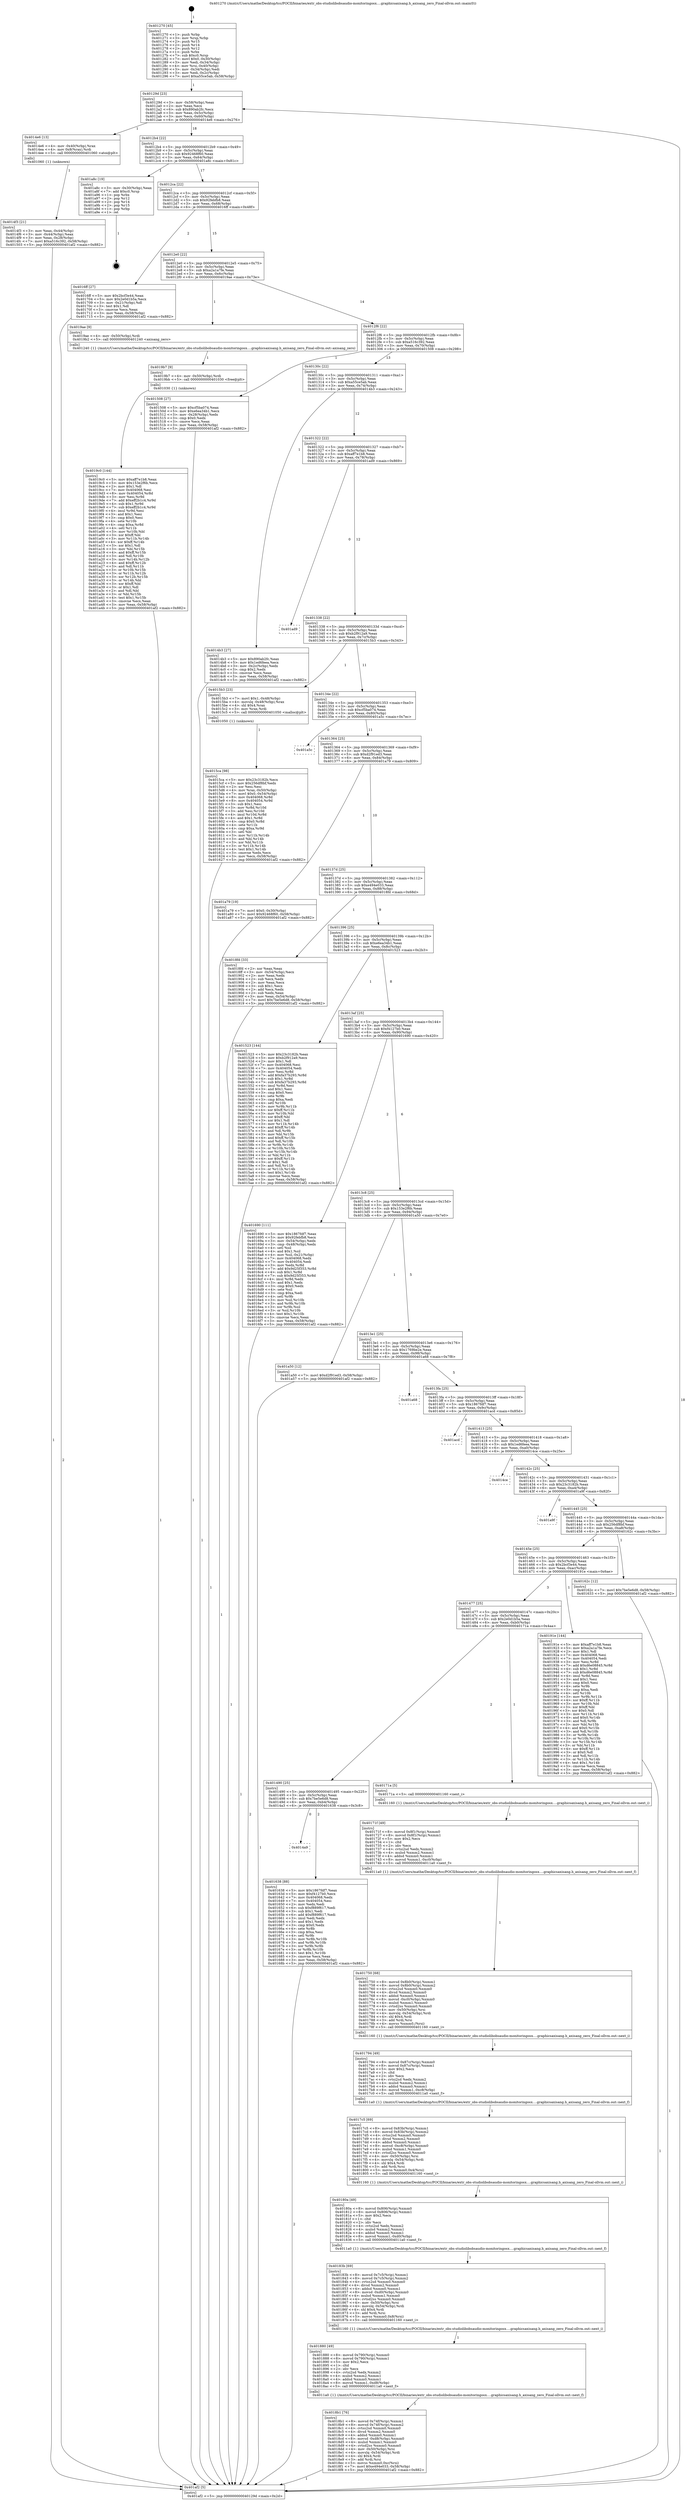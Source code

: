 digraph "0x401270" {
  label = "0x401270 (/mnt/c/Users/mathe/Desktop/tcc/POCII/binaries/extr_obs-studiolibobsaudio-monitoringosx....graphicsaxisang.h_axisang_zero_Final-ollvm.out::main(0))"
  labelloc = "t"
  node[shape=record]

  Entry [label="",width=0.3,height=0.3,shape=circle,fillcolor=black,style=filled]
  "0x40129d" [label="{
     0x40129d [23]\l
     | [instrs]\l
     &nbsp;&nbsp;0x40129d \<+3\>: mov -0x58(%rbp),%eax\l
     &nbsp;&nbsp;0x4012a0 \<+2\>: mov %eax,%ecx\l
     &nbsp;&nbsp;0x4012a2 \<+6\>: sub $0x890ab2fc,%ecx\l
     &nbsp;&nbsp;0x4012a8 \<+3\>: mov %eax,-0x5c(%rbp)\l
     &nbsp;&nbsp;0x4012ab \<+3\>: mov %ecx,-0x60(%rbp)\l
     &nbsp;&nbsp;0x4012ae \<+6\>: je 00000000004014e6 \<main+0x276\>\l
  }"]
  "0x4014e6" [label="{
     0x4014e6 [13]\l
     | [instrs]\l
     &nbsp;&nbsp;0x4014e6 \<+4\>: mov -0x40(%rbp),%rax\l
     &nbsp;&nbsp;0x4014ea \<+4\>: mov 0x8(%rax),%rdi\l
     &nbsp;&nbsp;0x4014ee \<+5\>: call 0000000000401060 \<atoi@plt\>\l
     | [calls]\l
     &nbsp;&nbsp;0x401060 \{1\} (unknown)\l
  }"]
  "0x4012b4" [label="{
     0x4012b4 [22]\l
     | [instrs]\l
     &nbsp;&nbsp;0x4012b4 \<+5\>: jmp 00000000004012b9 \<main+0x49\>\l
     &nbsp;&nbsp;0x4012b9 \<+3\>: mov -0x5c(%rbp),%eax\l
     &nbsp;&nbsp;0x4012bc \<+5\>: sub $0x92468f60,%eax\l
     &nbsp;&nbsp;0x4012c1 \<+3\>: mov %eax,-0x64(%rbp)\l
     &nbsp;&nbsp;0x4012c4 \<+6\>: je 0000000000401a8c \<main+0x81c\>\l
  }"]
  Exit [label="",width=0.3,height=0.3,shape=circle,fillcolor=black,style=filled,peripheries=2]
  "0x401a8c" [label="{
     0x401a8c [19]\l
     | [instrs]\l
     &nbsp;&nbsp;0x401a8c \<+3\>: mov -0x30(%rbp),%eax\l
     &nbsp;&nbsp;0x401a8f \<+7\>: add $0xc0,%rsp\l
     &nbsp;&nbsp;0x401a96 \<+1\>: pop %rbx\l
     &nbsp;&nbsp;0x401a97 \<+2\>: pop %r12\l
     &nbsp;&nbsp;0x401a99 \<+2\>: pop %r14\l
     &nbsp;&nbsp;0x401a9b \<+2\>: pop %r15\l
     &nbsp;&nbsp;0x401a9d \<+1\>: pop %rbp\l
     &nbsp;&nbsp;0x401a9e \<+1\>: ret\l
  }"]
  "0x4012ca" [label="{
     0x4012ca [22]\l
     | [instrs]\l
     &nbsp;&nbsp;0x4012ca \<+5\>: jmp 00000000004012cf \<main+0x5f\>\l
     &nbsp;&nbsp;0x4012cf \<+3\>: mov -0x5c(%rbp),%eax\l
     &nbsp;&nbsp;0x4012d2 \<+5\>: sub $0x92febfb8,%eax\l
     &nbsp;&nbsp;0x4012d7 \<+3\>: mov %eax,-0x68(%rbp)\l
     &nbsp;&nbsp;0x4012da \<+6\>: je 00000000004016ff \<main+0x48f\>\l
  }"]
  "0x4019c0" [label="{
     0x4019c0 [144]\l
     | [instrs]\l
     &nbsp;&nbsp;0x4019c0 \<+5\>: mov $0xaff7e1b8,%eax\l
     &nbsp;&nbsp;0x4019c5 \<+5\>: mov $0x153e2f6b,%ecx\l
     &nbsp;&nbsp;0x4019ca \<+2\>: mov $0x1,%dl\l
     &nbsp;&nbsp;0x4019cc \<+7\>: mov 0x404068,%esi\l
     &nbsp;&nbsp;0x4019d3 \<+8\>: mov 0x404054,%r8d\l
     &nbsp;&nbsp;0x4019db \<+3\>: mov %esi,%r9d\l
     &nbsp;&nbsp;0x4019de \<+7\>: add $0xeff2b1c4,%r9d\l
     &nbsp;&nbsp;0x4019e5 \<+4\>: sub $0x1,%r9d\l
     &nbsp;&nbsp;0x4019e9 \<+7\>: sub $0xeff2b1c4,%r9d\l
     &nbsp;&nbsp;0x4019f0 \<+4\>: imul %r9d,%esi\l
     &nbsp;&nbsp;0x4019f4 \<+3\>: and $0x1,%esi\l
     &nbsp;&nbsp;0x4019f7 \<+3\>: cmp $0x0,%esi\l
     &nbsp;&nbsp;0x4019fa \<+4\>: sete %r10b\l
     &nbsp;&nbsp;0x4019fe \<+4\>: cmp $0xa,%r8d\l
     &nbsp;&nbsp;0x401a02 \<+4\>: setl %r11b\l
     &nbsp;&nbsp;0x401a06 \<+3\>: mov %r10b,%bl\l
     &nbsp;&nbsp;0x401a09 \<+3\>: xor $0xff,%bl\l
     &nbsp;&nbsp;0x401a0c \<+3\>: mov %r11b,%r14b\l
     &nbsp;&nbsp;0x401a0f \<+4\>: xor $0xff,%r14b\l
     &nbsp;&nbsp;0x401a13 \<+3\>: xor $0x1,%dl\l
     &nbsp;&nbsp;0x401a16 \<+3\>: mov %bl,%r15b\l
     &nbsp;&nbsp;0x401a19 \<+4\>: and $0xff,%r15b\l
     &nbsp;&nbsp;0x401a1d \<+3\>: and %dl,%r10b\l
     &nbsp;&nbsp;0x401a20 \<+3\>: mov %r14b,%r12b\l
     &nbsp;&nbsp;0x401a23 \<+4\>: and $0xff,%r12b\l
     &nbsp;&nbsp;0x401a27 \<+3\>: and %dl,%r11b\l
     &nbsp;&nbsp;0x401a2a \<+3\>: or %r10b,%r15b\l
     &nbsp;&nbsp;0x401a2d \<+3\>: or %r11b,%r12b\l
     &nbsp;&nbsp;0x401a30 \<+3\>: xor %r12b,%r15b\l
     &nbsp;&nbsp;0x401a33 \<+3\>: or %r14b,%bl\l
     &nbsp;&nbsp;0x401a36 \<+3\>: xor $0xff,%bl\l
     &nbsp;&nbsp;0x401a39 \<+3\>: or $0x1,%dl\l
     &nbsp;&nbsp;0x401a3c \<+2\>: and %dl,%bl\l
     &nbsp;&nbsp;0x401a3e \<+3\>: or %bl,%r15b\l
     &nbsp;&nbsp;0x401a41 \<+4\>: test $0x1,%r15b\l
     &nbsp;&nbsp;0x401a45 \<+3\>: cmovne %ecx,%eax\l
     &nbsp;&nbsp;0x401a48 \<+3\>: mov %eax,-0x58(%rbp)\l
     &nbsp;&nbsp;0x401a4b \<+5\>: jmp 0000000000401af2 \<main+0x882\>\l
  }"]
  "0x4016ff" [label="{
     0x4016ff [27]\l
     | [instrs]\l
     &nbsp;&nbsp;0x4016ff \<+5\>: mov $0x2bcf3e44,%eax\l
     &nbsp;&nbsp;0x401704 \<+5\>: mov $0x2e0d1b5a,%ecx\l
     &nbsp;&nbsp;0x401709 \<+3\>: mov -0x21(%rbp),%dl\l
     &nbsp;&nbsp;0x40170c \<+3\>: test $0x1,%dl\l
     &nbsp;&nbsp;0x40170f \<+3\>: cmovne %ecx,%eax\l
     &nbsp;&nbsp;0x401712 \<+3\>: mov %eax,-0x58(%rbp)\l
     &nbsp;&nbsp;0x401715 \<+5\>: jmp 0000000000401af2 \<main+0x882\>\l
  }"]
  "0x4012e0" [label="{
     0x4012e0 [22]\l
     | [instrs]\l
     &nbsp;&nbsp;0x4012e0 \<+5\>: jmp 00000000004012e5 \<main+0x75\>\l
     &nbsp;&nbsp;0x4012e5 \<+3\>: mov -0x5c(%rbp),%eax\l
     &nbsp;&nbsp;0x4012e8 \<+5\>: sub $0xa2a1a7fe,%eax\l
     &nbsp;&nbsp;0x4012ed \<+3\>: mov %eax,-0x6c(%rbp)\l
     &nbsp;&nbsp;0x4012f0 \<+6\>: je 00000000004019ae \<main+0x73e\>\l
  }"]
  "0x4019b7" [label="{
     0x4019b7 [9]\l
     | [instrs]\l
     &nbsp;&nbsp;0x4019b7 \<+4\>: mov -0x50(%rbp),%rdi\l
     &nbsp;&nbsp;0x4019bb \<+5\>: call 0000000000401030 \<free@plt\>\l
     | [calls]\l
     &nbsp;&nbsp;0x401030 \{1\} (unknown)\l
  }"]
  "0x4019ae" [label="{
     0x4019ae [9]\l
     | [instrs]\l
     &nbsp;&nbsp;0x4019ae \<+4\>: mov -0x50(%rbp),%rdi\l
     &nbsp;&nbsp;0x4019b2 \<+5\>: call 0000000000401240 \<axisang_zero\>\l
     | [calls]\l
     &nbsp;&nbsp;0x401240 \{1\} (/mnt/c/Users/mathe/Desktop/tcc/POCII/binaries/extr_obs-studiolibobsaudio-monitoringosx....graphicsaxisang.h_axisang_zero_Final-ollvm.out::axisang_zero)\l
  }"]
  "0x4012f6" [label="{
     0x4012f6 [22]\l
     | [instrs]\l
     &nbsp;&nbsp;0x4012f6 \<+5\>: jmp 00000000004012fb \<main+0x8b\>\l
     &nbsp;&nbsp;0x4012fb \<+3\>: mov -0x5c(%rbp),%eax\l
     &nbsp;&nbsp;0x4012fe \<+5\>: sub $0xa516c392,%eax\l
     &nbsp;&nbsp;0x401303 \<+3\>: mov %eax,-0x70(%rbp)\l
     &nbsp;&nbsp;0x401306 \<+6\>: je 0000000000401508 \<main+0x298\>\l
  }"]
  "0x4018b1" [label="{
     0x4018b1 [76]\l
     | [instrs]\l
     &nbsp;&nbsp;0x4018b1 \<+8\>: movsd 0x74f(%rip),%xmm1\l
     &nbsp;&nbsp;0x4018b9 \<+8\>: movsd 0x74f(%rip),%xmm2\l
     &nbsp;&nbsp;0x4018c1 \<+4\>: cvtss2sd %xmm0,%xmm0\l
     &nbsp;&nbsp;0x4018c5 \<+4\>: divsd %xmm2,%xmm0\l
     &nbsp;&nbsp;0x4018c9 \<+4\>: addsd %xmm0,%xmm1\l
     &nbsp;&nbsp;0x4018cd \<+8\>: movsd -0xd8(%rbp),%xmm0\l
     &nbsp;&nbsp;0x4018d5 \<+4\>: mulsd %xmm1,%xmm0\l
     &nbsp;&nbsp;0x4018d9 \<+4\>: cvtsd2ss %xmm0,%xmm0\l
     &nbsp;&nbsp;0x4018dd \<+4\>: mov -0x50(%rbp),%rsi\l
     &nbsp;&nbsp;0x4018e1 \<+4\>: movslq -0x54(%rbp),%rdi\l
     &nbsp;&nbsp;0x4018e5 \<+4\>: shl $0x4,%rdi\l
     &nbsp;&nbsp;0x4018e9 \<+3\>: add %rdi,%rsi\l
     &nbsp;&nbsp;0x4018ec \<+5\>: movss %xmm0,0xc(%rsi)\l
     &nbsp;&nbsp;0x4018f1 \<+7\>: movl $0xe494e033,-0x58(%rbp)\l
     &nbsp;&nbsp;0x4018f8 \<+5\>: jmp 0000000000401af2 \<main+0x882\>\l
  }"]
  "0x401508" [label="{
     0x401508 [27]\l
     | [instrs]\l
     &nbsp;&nbsp;0x401508 \<+5\>: mov $0xcf5ba074,%eax\l
     &nbsp;&nbsp;0x40150d \<+5\>: mov $0xe6ea34b1,%ecx\l
     &nbsp;&nbsp;0x401512 \<+3\>: mov -0x28(%rbp),%edx\l
     &nbsp;&nbsp;0x401515 \<+3\>: cmp $0x0,%edx\l
     &nbsp;&nbsp;0x401518 \<+3\>: cmove %ecx,%eax\l
     &nbsp;&nbsp;0x40151b \<+3\>: mov %eax,-0x58(%rbp)\l
     &nbsp;&nbsp;0x40151e \<+5\>: jmp 0000000000401af2 \<main+0x882\>\l
  }"]
  "0x40130c" [label="{
     0x40130c [22]\l
     | [instrs]\l
     &nbsp;&nbsp;0x40130c \<+5\>: jmp 0000000000401311 \<main+0xa1\>\l
     &nbsp;&nbsp;0x401311 \<+3\>: mov -0x5c(%rbp),%eax\l
     &nbsp;&nbsp;0x401314 \<+5\>: sub $0xa55ce5ab,%eax\l
     &nbsp;&nbsp;0x401319 \<+3\>: mov %eax,-0x74(%rbp)\l
     &nbsp;&nbsp;0x40131c \<+6\>: je 00000000004014b3 \<main+0x243\>\l
  }"]
  "0x401880" [label="{
     0x401880 [49]\l
     | [instrs]\l
     &nbsp;&nbsp;0x401880 \<+8\>: movsd 0x790(%rip),%xmm0\l
     &nbsp;&nbsp;0x401888 \<+8\>: movsd 0x790(%rip),%xmm1\l
     &nbsp;&nbsp;0x401890 \<+5\>: mov $0x2,%ecx\l
     &nbsp;&nbsp;0x401895 \<+1\>: cltd\l
     &nbsp;&nbsp;0x401896 \<+2\>: idiv %ecx\l
     &nbsp;&nbsp;0x401898 \<+4\>: cvtsi2sd %edx,%xmm2\l
     &nbsp;&nbsp;0x40189c \<+4\>: mulsd %xmm2,%xmm1\l
     &nbsp;&nbsp;0x4018a0 \<+4\>: addsd %xmm0,%xmm1\l
     &nbsp;&nbsp;0x4018a4 \<+8\>: movsd %xmm1,-0xd8(%rbp)\l
     &nbsp;&nbsp;0x4018ac \<+5\>: call 00000000004011a0 \<next_f\>\l
     | [calls]\l
     &nbsp;&nbsp;0x4011a0 \{1\} (/mnt/c/Users/mathe/Desktop/tcc/POCII/binaries/extr_obs-studiolibobsaudio-monitoringosx....graphicsaxisang.h_axisang_zero_Final-ollvm.out::next_f)\l
  }"]
  "0x4014b3" [label="{
     0x4014b3 [27]\l
     | [instrs]\l
     &nbsp;&nbsp;0x4014b3 \<+5\>: mov $0x890ab2fc,%eax\l
     &nbsp;&nbsp;0x4014b8 \<+5\>: mov $0x1ed6feea,%ecx\l
     &nbsp;&nbsp;0x4014bd \<+3\>: mov -0x2c(%rbp),%edx\l
     &nbsp;&nbsp;0x4014c0 \<+3\>: cmp $0x2,%edx\l
     &nbsp;&nbsp;0x4014c3 \<+3\>: cmovne %ecx,%eax\l
     &nbsp;&nbsp;0x4014c6 \<+3\>: mov %eax,-0x58(%rbp)\l
     &nbsp;&nbsp;0x4014c9 \<+5\>: jmp 0000000000401af2 \<main+0x882\>\l
  }"]
  "0x401322" [label="{
     0x401322 [22]\l
     | [instrs]\l
     &nbsp;&nbsp;0x401322 \<+5\>: jmp 0000000000401327 \<main+0xb7\>\l
     &nbsp;&nbsp;0x401327 \<+3\>: mov -0x5c(%rbp),%eax\l
     &nbsp;&nbsp;0x40132a \<+5\>: sub $0xaff7e1b8,%eax\l
     &nbsp;&nbsp;0x40132f \<+3\>: mov %eax,-0x78(%rbp)\l
     &nbsp;&nbsp;0x401332 \<+6\>: je 0000000000401ad9 \<main+0x869\>\l
  }"]
  "0x401af2" [label="{
     0x401af2 [5]\l
     | [instrs]\l
     &nbsp;&nbsp;0x401af2 \<+5\>: jmp 000000000040129d \<main+0x2d\>\l
  }"]
  "0x401270" [label="{
     0x401270 [45]\l
     | [instrs]\l
     &nbsp;&nbsp;0x401270 \<+1\>: push %rbp\l
     &nbsp;&nbsp;0x401271 \<+3\>: mov %rsp,%rbp\l
     &nbsp;&nbsp;0x401274 \<+2\>: push %r15\l
     &nbsp;&nbsp;0x401276 \<+2\>: push %r14\l
     &nbsp;&nbsp;0x401278 \<+2\>: push %r12\l
     &nbsp;&nbsp;0x40127a \<+1\>: push %rbx\l
     &nbsp;&nbsp;0x40127b \<+7\>: sub $0xc0,%rsp\l
     &nbsp;&nbsp;0x401282 \<+7\>: movl $0x0,-0x30(%rbp)\l
     &nbsp;&nbsp;0x401289 \<+3\>: mov %edi,-0x34(%rbp)\l
     &nbsp;&nbsp;0x40128c \<+4\>: mov %rsi,-0x40(%rbp)\l
     &nbsp;&nbsp;0x401290 \<+3\>: mov -0x34(%rbp),%edi\l
     &nbsp;&nbsp;0x401293 \<+3\>: mov %edi,-0x2c(%rbp)\l
     &nbsp;&nbsp;0x401296 \<+7\>: movl $0xa55ce5ab,-0x58(%rbp)\l
  }"]
  "0x4014f3" [label="{
     0x4014f3 [21]\l
     | [instrs]\l
     &nbsp;&nbsp;0x4014f3 \<+3\>: mov %eax,-0x44(%rbp)\l
     &nbsp;&nbsp;0x4014f6 \<+3\>: mov -0x44(%rbp),%eax\l
     &nbsp;&nbsp;0x4014f9 \<+3\>: mov %eax,-0x28(%rbp)\l
     &nbsp;&nbsp;0x4014fc \<+7\>: movl $0xa516c392,-0x58(%rbp)\l
     &nbsp;&nbsp;0x401503 \<+5\>: jmp 0000000000401af2 \<main+0x882\>\l
  }"]
  "0x40183b" [label="{
     0x40183b [69]\l
     | [instrs]\l
     &nbsp;&nbsp;0x40183b \<+8\>: movsd 0x7c5(%rip),%xmm1\l
     &nbsp;&nbsp;0x401843 \<+8\>: movsd 0x7c5(%rip),%xmm2\l
     &nbsp;&nbsp;0x40184b \<+4\>: cvtss2sd %xmm0,%xmm0\l
     &nbsp;&nbsp;0x40184f \<+4\>: divsd %xmm2,%xmm0\l
     &nbsp;&nbsp;0x401853 \<+4\>: addsd %xmm0,%xmm1\l
     &nbsp;&nbsp;0x401857 \<+8\>: movsd -0xd0(%rbp),%xmm0\l
     &nbsp;&nbsp;0x40185f \<+4\>: mulsd %xmm1,%xmm0\l
     &nbsp;&nbsp;0x401863 \<+4\>: cvtsd2ss %xmm0,%xmm0\l
     &nbsp;&nbsp;0x401867 \<+4\>: mov -0x50(%rbp),%rsi\l
     &nbsp;&nbsp;0x40186b \<+4\>: movslq -0x54(%rbp),%rdi\l
     &nbsp;&nbsp;0x40186f \<+4\>: shl $0x4,%rdi\l
     &nbsp;&nbsp;0x401873 \<+3\>: add %rdi,%rsi\l
     &nbsp;&nbsp;0x401876 \<+5\>: movss %xmm0,0x8(%rsi)\l
     &nbsp;&nbsp;0x40187b \<+5\>: call 0000000000401160 \<next_i\>\l
     | [calls]\l
     &nbsp;&nbsp;0x401160 \{1\} (/mnt/c/Users/mathe/Desktop/tcc/POCII/binaries/extr_obs-studiolibobsaudio-monitoringosx....graphicsaxisang.h_axisang_zero_Final-ollvm.out::next_i)\l
  }"]
  "0x401ad9" [label="{
     0x401ad9\l
  }", style=dashed]
  "0x401338" [label="{
     0x401338 [22]\l
     | [instrs]\l
     &nbsp;&nbsp;0x401338 \<+5\>: jmp 000000000040133d \<main+0xcd\>\l
     &nbsp;&nbsp;0x40133d \<+3\>: mov -0x5c(%rbp),%eax\l
     &nbsp;&nbsp;0x401340 \<+5\>: sub $0xb2f912a9,%eax\l
     &nbsp;&nbsp;0x401345 \<+3\>: mov %eax,-0x7c(%rbp)\l
     &nbsp;&nbsp;0x401348 \<+6\>: je 00000000004015b3 \<main+0x343\>\l
  }"]
  "0x40180a" [label="{
     0x40180a [49]\l
     | [instrs]\l
     &nbsp;&nbsp;0x40180a \<+8\>: movsd 0x806(%rip),%xmm0\l
     &nbsp;&nbsp;0x401812 \<+8\>: movsd 0x806(%rip),%xmm1\l
     &nbsp;&nbsp;0x40181a \<+5\>: mov $0x2,%ecx\l
     &nbsp;&nbsp;0x40181f \<+1\>: cltd\l
     &nbsp;&nbsp;0x401820 \<+2\>: idiv %ecx\l
     &nbsp;&nbsp;0x401822 \<+4\>: cvtsi2sd %edx,%xmm2\l
     &nbsp;&nbsp;0x401826 \<+4\>: mulsd %xmm2,%xmm1\l
     &nbsp;&nbsp;0x40182a \<+4\>: addsd %xmm0,%xmm1\l
     &nbsp;&nbsp;0x40182e \<+8\>: movsd %xmm1,-0xd0(%rbp)\l
     &nbsp;&nbsp;0x401836 \<+5\>: call 00000000004011a0 \<next_f\>\l
     | [calls]\l
     &nbsp;&nbsp;0x4011a0 \{1\} (/mnt/c/Users/mathe/Desktop/tcc/POCII/binaries/extr_obs-studiolibobsaudio-monitoringosx....graphicsaxisang.h_axisang_zero_Final-ollvm.out::next_f)\l
  }"]
  "0x4015b3" [label="{
     0x4015b3 [23]\l
     | [instrs]\l
     &nbsp;&nbsp;0x4015b3 \<+7\>: movl $0x1,-0x48(%rbp)\l
     &nbsp;&nbsp;0x4015ba \<+4\>: movslq -0x48(%rbp),%rax\l
     &nbsp;&nbsp;0x4015be \<+4\>: shl $0x4,%rax\l
     &nbsp;&nbsp;0x4015c2 \<+3\>: mov %rax,%rdi\l
     &nbsp;&nbsp;0x4015c5 \<+5\>: call 0000000000401050 \<malloc@plt\>\l
     | [calls]\l
     &nbsp;&nbsp;0x401050 \{1\} (unknown)\l
  }"]
  "0x40134e" [label="{
     0x40134e [22]\l
     | [instrs]\l
     &nbsp;&nbsp;0x40134e \<+5\>: jmp 0000000000401353 \<main+0xe3\>\l
     &nbsp;&nbsp;0x401353 \<+3\>: mov -0x5c(%rbp),%eax\l
     &nbsp;&nbsp;0x401356 \<+5\>: sub $0xcf5ba074,%eax\l
     &nbsp;&nbsp;0x40135b \<+3\>: mov %eax,-0x80(%rbp)\l
     &nbsp;&nbsp;0x40135e \<+6\>: je 0000000000401a5c \<main+0x7ec\>\l
  }"]
  "0x4017c5" [label="{
     0x4017c5 [69]\l
     | [instrs]\l
     &nbsp;&nbsp;0x4017c5 \<+8\>: movsd 0x83b(%rip),%xmm1\l
     &nbsp;&nbsp;0x4017cd \<+8\>: movsd 0x83b(%rip),%xmm2\l
     &nbsp;&nbsp;0x4017d5 \<+4\>: cvtss2sd %xmm0,%xmm0\l
     &nbsp;&nbsp;0x4017d9 \<+4\>: divsd %xmm2,%xmm0\l
     &nbsp;&nbsp;0x4017dd \<+4\>: addsd %xmm0,%xmm1\l
     &nbsp;&nbsp;0x4017e1 \<+8\>: movsd -0xc8(%rbp),%xmm0\l
     &nbsp;&nbsp;0x4017e9 \<+4\>: mulsd %xmm1,%xmm0\l
     &nbsp;&nbsp;0x4017ed \<+4\>: cvtsd2ss %xmm0,%xmm0\l
     &nbsp;&nbsp;0x4017f1 \<+4\>: mov -0x50(%rbp),%rsi\l
     &nbsp;&nbsp;0x4017f5 \<+4\>: movslq -0x54(%rbp),%rdi\l
     &nbsp;&nbsp;0x4017f9 \<+4\>: shl $0x4,%rdi\l
     &nbsp;&nbsp;0x4017fd \<+3\>: add %rdi,%rsi\l
     &nbsp;&nbsp;0x401800 \<+5\>: movss %xmm0,0x4(%rsi)\l
     &nbsp;&nbsp;0x401805 \<+5\>: call 0000000000401160 \<next_i\>\l
     | [calls]\l
     &nbsp;&nbsp;0x401160 \{1\} (/mnt/c/Users/mathe/Desktop/tcc/POCII/binaries/extr_obs-studiolibobsaudio-monitoringosx....graphicsaxisang.h_axisang_zero_Final-ollvm.out::next_i)\l
  }"]
  "0x401a5c" [label="{
     0x401a5c\l
  }", style=dashed]
  "0x401364" [label="{
     0x401364 [25]\l
     | [instrs]\l
     &nbsp;&nbsp;0x401364 \<+5\>: jmp 0000000000401369 \<main+0xf9\>\l
     &nbsp;&nbsp;0x401369 \<+3\>: mov -0x5c(%rbp),%eax\l
     &nbsp;&nbsp;0x40136c \<+5\>: sub $0xd2f91ed3,%eax\l
     &nbsp;&nbsp;0x401371 \<+6\>: mov %eax,-0x84(%rbp)\l
     &nbsp;&nbsp;0x401377 \<+6\>: je 0000000000401a79 \<main+0x809\>\l
  }"]
  "0x401794" [label="{
     0x401794 [49]\l
     | [instrs]\l
     &nbsp;&nbsp;0x401794 \<+8\>: movsd 0x87c(%rip),%xmm0\l
     &nbsp;&nbsp;0x40179c \<+8\>: movsd 0x87c(%rip),%xmm1\l
     &nbsp;&nbsp;0x4017a4 \<+5\>: mov $0x2,%ecx\l
     &nbsp;&nbsp;0x4017a9 \<+1\>: cltd\l
     &nbsp;&nbsp;0x4017aa \<+2\>: idiv %ecx\l
     &nbsp;&nbsp;0x4017ac \<+4\>: cvtsi2sd %edx,%xmm2\l
     &nbsp;&nbsp;0x4017b0 \<+4\>: mulsd %xmm2,%xmm1\l
     &nbsp;&nbsp;0x4017b4 \<+4\>: addsd %xmm0,%xmm1\l
     &nbsp;&nbsp;0x4017b8 \<+8\>: movsd %xmm1,-0xc8(%rbp)\l
     &nbsp;&nbsp;0x4017c0 \<+5\>: call 00000000004011a0 \<next_f\>\l
     | [calls]\l
     &nbsp;&nbsp;0x4011a0 \{1\} (/mnt/c/Users/mathe/Desktop/tcc/POCII/binaries/extr_obs-studiolibobsaudio-monitoringosx....graphicsaxisang.h_axisang_zero_Final-ollvm.out::next_f)\l
  }"]
  "0x401a79" [label="{
     0x401a79 [19]\l
     | [instrs]\l
     &nbsp;&nbsp;0x401a79 \<+7\>: movl $0x0,-0x30(%rbp)\l
     &nbsp;&nbsp;0x401a80 \<+7\>: movl $0x92468f60,-0x58(%rbp)\l
     &nbsp;&nbsp;0x401a87 \<+5\>: jmp 0000000000401af2 \<main+0x882\>\l
  }"]
  "0x40137d" [label="{
     0x40137d [25]\l
     | [instrs]\l
     &nbsp;&nbsp;0x40137d \<+5\>: jmp 0000000000401382 \<main+0x112\>\l
     &nbsp;&nbsp;0x401382 \<+3\>: mov -0x5c(%rbp),%eax\l
     &nbsp;&nbsp;0x401385 \<+5\>: sub $0xe494e033,%eax\l
     &nbsp;&nbsp;0x40138a \<+6\>: mov %eax,-0x88(%rbp)\l
     &nbsp;&nbsp;0x401390 \<+6\>: je 00000000004018fd \<main+0x68d\>\l
  }"]
  "0x401750" [label="{
     0x401750 [68]\l
     | [instrs]\l
     &nbsp;&nbsp;0x401750 \<+8\>: movsd 0x8b0(%rip),%xmm1\l
     &nbsp;&nbsp;0x401758 \<+8\>: movsd 0x8b0(%rip),%xmm2\l
     &nbsp;&nbsp;0x401760 \<+4\>: cvtss2sd %xmm0,%xmm0\l
     &nbsp;&nbsp;0x401764 \<+4\>: divsd %xmm2,%xmm0\l
     &nbsp;&nbsp;0x401768 \<+4\>: addsd %xmm0,%xmm1\l
     &nbsp;&nbsp;0x40176c \<+8\>: movsd -0xc0(%rbp),%xmm0\l
     &nbsp;&nbsp;0x401774 \<+4\>: mulsd %xmm1,%xmm0\l
     &nbsp;&nbsp;0x401778 \<+4\>: cvtsd2ss %xmm0,%xmm0\l
     &nbsp;&nbsp;0x40177c \<+4\>: mov -0x50(%rbp),%rsi\l
     &nbsp;&nbsp;0x401780 \<+4\>: movslq -0x54(%rbp),%rdi\l
     &nbsp;&nbsp;0x401784 \<+4\>: shl $0x4,%rdi\l
     &nbsp;&nbsp;0x401788 \<+3\>: add %rdi,%rsi\l
     &nbsp;&nbsp;0x40178b \<+4\>: movss %xmm0,(%rsi)\l
     &nbsp;&nbsp;0x40178f \<+5\>: call 0000000000401160 \<next_i\>\l
     | [calls]\l
     &nbsp;&nbsp;0x401160 \{1\} (/mnt/c/Users/mathe/Desktop/tcc/POCII/binaries/extr_obs-studiolibobsaudio-monitoringosx....graphicsaxisang.h_axisang_zero_Final-ollvm.out::next_i)\l
  }"]
  "0x4018fd" [label="{
     0x4018fd [33]\l
     | [instrs]\l
     &nbsp;&nbsp;0x4018fd \<+2\>: xor %eax,%eax\l
     &nbsp;&nbsp;0x4018ff \<+3\>: mov -0x54(%rbp),%ecx\l
     &nbsp;&nbsp;0x401902 \<+2\>: mov %eax,%edx\l
     &nbsp;&nbsp;0x401904 \<+2\>: sub %ecx,%edx\l
     &nbsp;&nbsp;0x401906 \<+2\>: mov %eax,%ecx\l
     &nbsp;&nbsp;0x401908 \<+3\>: sub $0x1,%ecx\l
     &nbsp;&nbsp;0x40190b \<+2\>: add %ecx,%edx\l
     &nbsp;&nbsp;0x40190d \<+2\>: sub %edx,%eax\l
     &nbsp;&nbsp;0x40190f \<+3\>: mov %eax,-0x54(%rbp)\l
     &nbsp;&nbsp;0x401912 \<+7\>: movl $0x7be5e6d8,-0x58(%rbp)\l
     &nbsp;&nbsp;0x401919 \<+5\>: jmp 0000000000401af2 \<main+0x882\>\l
  }"]
  "0x401396" [label="{
     0x401396 [25]\l
     | [instrs]\l
     &nbsp;&nbsp;0x401396 \<+5\>: jmp 000000000040139b \<main+0x12b\>\l
     &nbsp;&nbsp;0x40139b \<+3\>: mov -0x5c(%rbp),%eax\l
     &nbsp;&nbsp;0x40139e \<+5\>: sub $0xe6ea34b1,%eax\l
     &nbsp;&nbsp;0x4013a3 \<+6\>: mov %eax,-0x8c(%rbp)\l
     &nbsp;&nbsp;0x4013a9 \<+6\>: je 0000000000401523 \<main+0x2b3\>\l
  }"]
  "0x40171f" [label="{
     0x40171f [49]\l
     | [instrs]\l
     &nbsp;&nbsp;0x40171f \<+8\>: movsd 0x8f1(%rip),%xmm0\l
     &nbsp;&nbsp;0x401727 \<+8\>: movsd 0x8f1(%rip),%xmm1\l
     &nbsp;&nbsp;0x40172f \<+5\>: mov $0x2,%ecx\l
     &nbsp;&nbsp;0x401734 \<+1\>: cltd\l
     &nbsp;&nbsp;0x401735 \<+2\>: idiv %ecx\l
     &nbsp;&nbsp;0x401737 \<+4\>: cvtsi2sd %edx,%xmm2\l
     &nbsp;&nbsp;0x40173b \<+4\>: mulsd %xmm2,%xmm1\l
     &nbsp;&nbsp;0x40173f \<+4\>: addsd %xmm0,%xmm1\l
     &nbsp;&nbsp;0x401743 \<+8\>: movsd %xmm1,-0xc0(%rbp)\l
     &nbsp;&nbsp;0x40174b \<+5\>: call 00000000004011a0 \<next_f\>\l
     | [calls]\l
     &nbsp;&nbsp;0x4011a0 \{1\} (/mnt/c/Users/mathe/Desktop/tcc/POCII/binaries/extr_obs-studiolibobsaudio-monitoringosx....graphicsaxisang.h_axisang_zero_Final-ollvm.out::next_f)\l
  }"]
  "0x401523" [label="{
     0x401523 [144]\l
     | [instrs]\l
     &nbsp;&nbsp;0x401523 \<+5\>: mov $0x23c3182b,%eax\l
     &nbsp;&nbsp;0x401528 \<+5\>: mov $0xb2f912a9,%ecx\l
     &nbsp;&nbsp;0x40152d \<+2\>: mov $0x1,%dl\l
     &nbsp;&nbsp;0x40152f \<+7\>: mov 0x404068,%esi\l
     &nbsp;&nbsp;0x401536 \<+7\>: mov 0x404054,%edi\l
     &nbsp;&nbsp;0x40153d \<+3\>: mov %esi,%r8d\l
     &nbsp;&nbsp;0x401540 \<+7\>: add $0xfa37b293,%r8d\l
     &nbsp;&nbsp;0x401547 \<+4\>: sub $0x1,%r8d\l
     &nbsp;&nbsp;0x40154b \<+7\>: sub $0xfa37b293,%r8d\l
     &nbsp;&nbsp;0x401552 \<+4\>: imul %r8d,%esi\l
     &nbsp;&nbsp;0x401556 \<+3\>: and $0x1,%esi\l
     &nbsp;&nbsp;0x401559 \<+3\>: cmp $0x0,%esi\l
     &nbsp;&nbsp;0x40155c \<+4\>: sete %r9b\l
     &nbsp;&nbsp;0x401560 \<+3\>: cmp $0xa,%edi\l
     &nbsp;&nbsp;0x401563 \<+4\>: setl %r10b\l
     &nbsp;&nbsp;0x401567 \<+3\>: mov %r9b,%r11b\l
     &nbsp;&nbsp;0x40156a \<+4\>: xor $0xff,%r11b\l
     &nbsp;&nbsp;0x40156e \<+3\>: mov %r10b,%bl\l
     &nbsp;&nbsp;0x401571 \<+3\>: xor $0xff,%bl\l
     &nbsp;&nbsp;0x401574 \<+3\>: xor $0x1,%dl\l
     &nbsp;&nbsp;0x401577 \<+3\>: mov %r11b,%r14b\l
     &nbsp;&nbsp;0x40157a \<+4\>: and $0xff,%r14b\l
     &nbsp;&nbsp;0x40157e \<+3\>: and %dl,%r9b\l
     &nbsp;&nbsp;0x401581 \<+3\>: mov %bl,%r15b\l
     &nbsp;&nbsp;0x401584 \<+4\>: and $0xff,%r15b\l
     &nbsp;&nbsp;0x401588 \<+3\>: and %dl,%r10b\l
     &nbsp;&nbsp;0x40158b \<+3\>: or %r9b,%r14b\l
     &nbsp;&nbsp;0x40158e \<+3\>: or %r10b,%r15b\l
     &nbsp;&nbsp;0x401591 \<+3\>: xor %r15b,%r14b\l
     &nbsp;&nbsp;0x401594 \<+3\>: or %bl,%r11b\l
     &nbsp;&nbsp;0x401597 \<+4\>: xor $0xff,%r11b\l
     &nbsp;&nbsp;0x40159b \<+3\>: or $0x1,%dl\l
     &nbsp;&nbsp;0x40159e \<+3\>: and %dl,%r11b\l
     &nbsp;&nbsp;0x4015a1 \<+3\>: or %r11b,%r14b\l
     &nbsp;&nbsp;0x4015a4 \<+4\>: test $0x1,%r14b\l
     &nbsp;&nbsp;0x4015a8 \<+3\>: cmovne %ecx,%eax\l
     &nbsp;&nbsp;0x4015ab \<+3\>: mov %eax,-0x58(%rbp)\l
     &nbsp;&nbsp;0x4015ae \<+5\>: jmp 0000000000401af2 \<main+0x882\>\l
  }"]
  "0x4013af" [label="{
     0x4013af [25]\l
     | [instrs]\l
     &nbsp;&nbsp;0x4013af \<+5\>: jmp 00000000004013b4 \<main+0x144\>\l
     &nbsp;&nbsp;0x4013b4 \<+3\>: mov -0x5c(%rbp),%eax\l
     &nbsp;&nbsp;0x4013b7 \<+5\>: sub $0xf4127b0,%eax\l
     &nbsp;&nbsp;0x4013bc \<+6\>: mov %eax,-0x90(%rbp)\l
     &nbsp;&nbsp;0x4013c2 \<+6\>: je 0000000000401690 \<main+0x420\>\l
  }"]
  "0x4015ca" [label="{
     0x4015ca [98]\l
     | [instrs]\l
     &nbsp;&nbsp;0x4015ca \<+5\>: mov $0x23c3182b,%ecx\l
     &nbsp;&nbsp;0x4015cf \<+5\>: mov $0x256df8bf,%edx\l
     &nbsp;&nbsp;0x4015d4 \<+2\>: xor %esi,%esi\l
     &nbsp;&nbsp;0x4015d6 \<+4\>: mov %rax,-0x50(%rbp)\l
     &nbsp;&nbsp;0x4015da \<+7\>: movl $0x0,-0x54(%rbp)\l
     &nbsp;&nbsp;0x4015e1 \<+8\>: mov 0x404068,%r8d\l
     &nbsp;&nbsp;0x4015e9 \<+8\>: mov 0x404054,%r9d\l
     &nbsp;&nbsp;0x4015f1 \<+3\>: sub $0x1,%esi\l
     &nbsp;&nbsp;0x4015f4 \<+3\>: mov %r8d,%r10d\l
     &nbsp;&nbsp;0x4015f7 \<+3\>: add %esi,%r10d\l
     &nbsp;&nbsp;0x4015fa \<+4\>: imul %r10d,%r8d\l
     &nbsp;&nbsp;0x4015fe \<+4\>: and $0x1,%r8d\l
     &nbsp;&nbsp;0x401602 \<+4\>: cmp $0x0,%r8d\l
     &nbsp;&nbsp;0x401606 \<+4\>: sete %r11b\l
     &nbsp;&nbsp;0x40160a \<+4\>: cmp $0xa,%r9d\l
     &nbsp;&nbsp;0x40160e \<+3\>: setl %bl\l
     &nbsp;&nbsp;0x401611 \<+3\>: mov %r11b,%r14b\l
     &nbsp;&nbsp;0x401614 \<+3\>: and %bl,%r14b\l
     &nbsp;&nbsp;0x401617 \<+3\>: xor %bl,%r11b\l
     &nbsp;&nbsp;0x40161a \<+3\>: or %r11b,%r14b\l
     &nbsp;&nbsp;0x40161d \<+4\>: test $0x1,%r14b\l
     &nbsp;&nbsp;0x401621 \<+3\>: cmovne %edx,%ecx\l
     &nbsp;&nbsp;0x401624 \<+3\>: mov %ecx,-0x58(%rbp)\l
     &nbsp;&nbsp;0x401627 \<+5\>: jmp 0000000000401af2 \<main+0x882\>\l
  }"]
  "0x4014a9" [label="{
     0x4014a9\l
  }", style=dashed]
  "0x401690" [label="{
     0x401690 [111]\l
     | [instrs]\l
     &nbsp;&nbsp;0x401690 \<+5\>: mov $0x1867fdf7,%eax\l
     &nbsp;&nbsp;0x401695 \<+5\>: mov $0x92febfb8,%ecx\l
     &nbsp;&nbsp;0x40169a \<+3\>: mov -0x54(%rbp),%edx\l
     &nbsp;&nbsp;0x40169d \<+3\>: cmp -0x48(%rbp),%edx\l
     &nbsp;&nbsp;0x4016a0 \<+4\>: setl %sil\l
     &nbsp;&nbsp;0x4016a4 \<+4\>: and $0x1,%sil\l
     &nbsp;&nbsp;0x4016a8 \<+4\>: mov %sil,-0x21(%rbp)\l
     &nbsp;&nbsp;0x4016ac \<+7\>: mov 0x404068,%edx\l
     &nbsp;&nbsp;0x4016b3 \<+7\>: mov 0x404054,%edi\l
     &nbsp;&nbsp;0x4016ba \<+3\>: mov %edx,%r8d\l
     &nbsp;&nbsp;0x4016bd \<+7\>: add $0x9d25f353,%r8d\l
     &nbsp;&nbsp;0x4016c4 \<+4\>: sub $0x1,%r8d\l
     &nbsp;&nbsp;0x4016c8 \<+7\>: sub $0x9d25f353,%r8d\l
     &nbsp;&nbsp;0x4016cf \<+4\>: imul %r8d,%edx\l
     &nbsp;&nbsp;0x4016d3 \<+3\>: and $0x1,%edx\l
     &nbsp;&nbsp;0x4016d6 \<+3\>: cmp $0x0,%edx\l
     &nbsp;&nbsp;0x4016d9 \<+4\>: sete %sil\l
     &nbsp;&nbsp;0x4016dd \<+3\>: cmp $0xa,%edi\l
     &nbsp;&nbsp;0x4016e0 \<+4\>: setl %r9b\l
     &nbsp;&nbsp;0x4016e4 \<+3\>: mov %sil,%r10b\l
     &nbsp;&nbsp;0x4016e7 \<+3\>: and %r9b,%r10b\l
     &nbsp;&nbsp;0x4016ea \<+3\>: xor %r9b,%sil\l
     &nbsp;&nbsp;0x4016ed \<+3\>: or %sil,%r10b\l
     &nbsp;&nbsp;0x4016f0 \<+4\>: test $0x1,%r10b\l
     &nbsp;&nbsp;0x4016f4 \<+3\>: cmovne %ecx,%eax\l
     &nbsp;&nbsp;0x4016f7 \<+3\>: mov %eax,-0x58(%rbp)\l
     &nbsp;&nbsp;0x4016fa \<+5\>: jmp 0000000000401af2 \<main+0x882\>\l
  }"]
  "0x4013c8" [label="{
     0x4013c8 [25]\l
     | [instrs]\l
     &nbsp;&nbsp;0x4013c8 \<+5\>: jmp 00000000004013cd \<main+0x15d\>\l
     &nbsp;&nbsp;0x4013cd \<+3\>: mov -0x5c(%rbp),%eax\l
     &nbsp;&nbsp;0x4013d0 \<+5\>: sub $0x153e2f6b,%eax\l
     &nbsp;&nbsp;0x4013d5 \<+6\>: mov %eax,-0x94(%rbp)\l
     &nbsp;&nbsp;0x4013db \<+6\>: je 0000000000401a50 \<main+0x7e0\>\l
  }"]
  "0x401638" [label="{
     0x401638 [88]\l
     | [instrs]\l
     &nbsp;&nbsp;0x401638 \<+5\>: mov $0x1867fdf7,%eax\l
     &nbsp;&nbsp;0x40163d \<+5\>: mov $0xf4127b0,%ecx\l
     &nbsp;&nbsp;0x401642 \<+7\>: mov 0x404068,%edx\l
     &nbsp;&nbsp;0x401649 \<+7\>: mov 0x404054,%esi\l
     &nbsp;&nbsp;0x401650 \<+2\>: mov %edx,%edi\l
     &nbsp;&nbsp;0x401652 \<+6\>: sub $0xf889f617,%edi\l
     &nbsp;&nbsp;0x401658 \<+3\>: sub $0x1,%edi\l
     &nbsp;&nbsp;0x40165b \<+6\>: add $0xf889f617,%edi\l
     &nbsp;&nbsp;0x401661 \<+3\>: imul %edi,%edx\l
     &nbsp;&nbsp;0x401664 \<+3\>: and $0x1,%edx\l
     &nbsp;&nbsp;0x401667 \<+3\>: cmp $0x0,%edx\l
     &nbsp;&nbsp;0x40166a \<+4\>: sete %r8b\l
     &nbsp;&nbsp;0x40166e \<+3\>: cmp $0xa,%esi\l
     &nbsp;&nbsp;0x401671 \<+4\>: setl %r9b\l
     &nbsp;&nbsp;0x401675 \<+3\>: mov %r8b,%r10b\l
     &nbsp;&nbsp;0x401678 \<+3\>: and %r9b,%r10b\l
     &nbsp;&nbsp;0x40167b \<+3\>: xor %r9b,%r8b\l
     &nbsp;&nbsp;0x40167e \<+3\>: or %r8b,%r10b\l
     &nbsp;&nbsp;0x401681 \<+4\>: test $0x1,%r10b\l
     &nbsp;&nbsp;0x401685 \<+3\>: cmovne %ecx,%eax\l
     &nbsp;&nbsp;0x401688 \<+3\>: mov %eax,-0x58(%rbp)\l
     &nbsp;&nbsp;0x40168b \<+5\>: jmp 0000000000401af2 \<main+0x882\>\l
  }"]
  "0x401a50" [label="{
     0x401a50 [12]\l
     | [instrs]\l
     &nbsp;&nbsp;0x401a50 \<+7\>: movl $0xd2f91ed3,-0x58(%rbp)\l
     &nbsp;&nbsp;0x401a57 \<+5\>: jmp 0000000000401af2 \<main+0x882\>\l
  }"]
  "0x4013e1" [label="{
     0x4013e1 [25]\l
     | [instrs]\l
     &nbsp;&nbsp;0x4013e1 \<+5\>: jmp 00000000004013e6 \<main+0x176\>\l
     &nbsp;&nbsp;0x4013e6 \<+3\>: mov -0x5c(%rbp),%eax\l
     &nbsp;&nbsp;0x4013e9 \<+5\>: sub $0x1769be2e,%eax\l
     &nbsp;&nbsp;0x4013ee \<+6\>: mov %eax,-0x98(%rbp)\l
     &nbsp;&nbsp;0x4013f4 \<+6\>: je 0000000000401a68 \<main+0x7f8\>\l
  }"]
  "0x401490" [label="{
     0x401490 [25]\l
     | [instrs]\l
     &nbsp;&nbsp;0x401490 \<+5\>: jmp 0000000000401495 \<main+0x225\>\l
     &nbsp;&nbsp;0x401495 \<+3\>: mov -0x5c(%rbp),%eax\l
     &nbsp;&nbsp;0x401498 \<+5\>: sub $0x7be5e6d8,%eax\l
     &nbsp;&nbsp;0x40149d \<+6\>: mov %eax,-0xb4(%rbp)\l
     &nbsp;&nbsp;0x4014a3 \<+6\>: je 0000000000401638 \<main+0x3c8\>\l
  }"]
  "0x401a68" [label="{
     0x401a68\l
  }", style=dashed]
  "0x4013fa" [label="{
     0x4013fa [25]\l
     | [instrs]\l
     &nbsp;&nbsp;0x4013fa \<+5\>: jmp 00000000004013ff \<main+0x18f\>\l
     &nbsp;&nbsp;0x4013ff \<+3\>: mov -0x5c(%rbp),%eax\l
     &nbsp;&nbsp;0x401402 \<+5\>: sub $0x1867fdf7,%eax\l
     &nbsp;&nbsp;0x401407 \<+6\>: mov %eax,-0x9c(%rbp)\l
     &nbsp;&nbsp;0x40140d \<+6\>: je 0000000000401acd \<main+0x85d\>\l
  }"]
  "0x40171a" [label="{
     0x40171a [5]\l
     | [instrs]\l
     &nbsp;&nbsp;0x40171a \<+5\>: call 0000000000401160 \<next_i\>\l
     | [calls]\l
     &nbsp;&nbsp;0x401160 \{1\} (/mnt/c/Users/mathe/Desktop/tcc/POCII/binaries/extr_obs-studiolibobsaudio-monitoringosx....graphicsaxisang.h_axisang_zero_Final-ollvm.out::next_i)\l
  }"]
  "0x401acd" [label="{
     0x401acd\l
  }", style=dashed]
  "0x401413" [label="{
     0x401413 [25]\l
     | [instrs]\l
     &nbsp;&nbsp;0x401413 \<+5\>: jmp 0000000000401418 \<main+0x1a8\>\l
     &nbsp;&nbsp;0x401418 \<+3\>: mov -0x5c(%rbp),%eax\l
     &nbsp;&nbsp;0x40141b \<+5\>: sub $0x1ed6feea,%eax\l
     &nbsp;&nbsp;0x401420 \<+6\>: mov %eax,-0xa0(%rbp)\l
     &nbsp;&nbsp;0x401426 \<+6\>: je 00000000004014ce \<main+0x25e\>\l
  }"]
  "0x401477" [label="{
     0x401477 [25]\l
     | [instrs]\l
     &nbsp;&nbsp;0x401477 \<+5\>: jmp 000000000040147c \<main+0x20c\>\l
     &nbsp;&nbsp;0x40147c \<+3\>: mov -0x5c(%rbp),%eax\l
     &nbsp;&nbsp;0x40147f \<+5\>: sub $0x2e0d1b5a,%eax\l
     &nbsp;&nbsp;0x401484 \<+6\>: mov %eax,-0xb0(%rbp)\l
     &nbsp;&nbsp;0x40148a \<+6\>: je 000000000040171a \<main+0x4aa\>\l
  }"]
  "0x4014ce" [label="{
     0x4014ce\l
  }", style=dashed]
  "0x40142c" [label="{
     0x40142c [25]\l
     | [instrs]\l
     &nbsp;&nbsp;0x40142c \<+5\>: jmp 0000000000401431 \<main+0x1c1\>\l
     &nbsp;&nbsp;0x401431 \<+3\>: mov -0x5c(%rbp),%eax\l
     &nbsp;&nbsp;0x401434 \<+5\>: sub $0x23c3182b,%eax\l
     &nbsp;&nbsp;0x401439 \<+6\>: mov %eax,-0xa4(%rbp)\l
     &nbsp;&nbsp;0x40143f \<+6\>: je 0000000000401a9f \<main+0x82f\>\l
  }"]
  "0x40191e" [label="{
     0x40191e [144]\l
     | [instrs]\l
     &nbsp;&nbsp;0x40191e \<+5\>: mov $0xaff7e1b8,%eax\l
     &nbsp;&nbsp;0x401923 \<+5\>: mov $0xa2a1a7fe,%ecx\l
     &nbsp;&nbsp;0x401928 \<+2\>: mov $0x1,%dl\l
     &nbsp;&nbsp;0x40192a \<+7\>: mov 0x404068,%esi\l
     &nbsp;&nbsp;0x401931 \<+7\>: mov 0x404054,%edi\l
     &nbsp;&nbsp;0x401938 \<+3\>: mov %esi,%r8d\l
     &nbsp;&nbsp;0x40193b \<+7\>: add $0xd6e08845,%r8d\l
     &nbsp;&nbsp;0x401942 \<+4\>: sub $0x1,%r8d\l
     &nbsp;&nbsp;0x401946 \<+7\>: sub $0xd6e08845,%r8d\l
     &nbsp;&nbsp;0x40194d \<+4\>: imul %r8d,%esi\l
     &nbsp;&nbsp;0x401951 \<+3\>: and $0x1,%esi\l
     &nbsp;&nbsp;0x401954 \<+3\>: cmp $0x0,%esi\l
     &nbsp;&nbsp;0x401957 \<+4\>: sete %r9b\l
     &nbsp;&nbsp;0x40195b \<+3\>: cmp $0xa,%edi\l
     &nbsp;&nbsp;0x40195e \<+4\>: setl %r10b\l
     &nbsp;&nbsp;0x401962 \<+3\>: mov %r9b,%r11b\l
     &nbsp;&nbsp;0x401965 \<+4\>: xor $0xff,%r11b\l
     &nbsp;&nbsp;0x401969 \<+3\>: mov %r10b,%bl\l
     &nbsp;&nbsp;0x40196c \<+3\>: xor $0xff,%bl\l
     &nbsp;&nbsp;0x40196f \<+3\>: xor $0x0,%dl\l
     &nbsp;&nbsp;0x401972 \<+3\>: mov %r11b,%r14b\l
     &nbsp;&nbsp;0x401975 \<+4\>: and $0x0,%r14b\l
     &nbsp;&nbsp;0x401979 \<+3\>: and %dl,%r9b\l
     &nbsp;&nbsp;0x40197c \<+3\>: mov %bl,%r15b\l
     &nbsp;&nbsp;0x40197f \<+4\>: and $0x0,%r15b\l
     &nbsp;&nbsp;0x401983 \<+3\>: and %dl,%r10b\l
     &nbsp;&nbsp;0x401986 \<+3\>: or %r9b,%r14b\l
     &nbsp;&nbsp;0x401989 \<+3\>: or %r10b,%r15b\l
     &nbsp;&nbsp;0x40198c \<+3\>: xor %r15b,%r14b\l
     &nbsp;&nbsp;0x40198f \<+3\>: or %bl,%r11b\l
     &nbsp;&nbsp;0x401992 \<+4\>: xor $0xff,%r11b\l
     &nbsp;&nbsp;0x401996 \<+3\>: or $0x0,%dl\l
     &nbsp;&nbsp;0x401999 \<+3\>: and %dl,%r11b\l
     &nbsp;&nbsp;0x40199c \<+3\>: or %r11b,%r14b\l
     &nbsp;&nbsp;0x40199f \<+4\>: test $0x1,%r14b\l
     &nbsp;&nbsp;0x4019a3 \<+3\>: cmovne %ecx,%eax\l
     &nbsp;&nbsp;0x4019a6 \<+3\>: mov %eax,-0x58(%rbp)\l
     &nbsp;&nbsp;0x4019a9 \<+5\>: jmp 0000000000401af2 \<main+0x882\>\l
  }"]
  "0x401a9f" [label="{
     0x401a9f\l
  }", style=dashed]
  "0x401445" [label="{
     0x401445 [25]\l
     | [instrs]\l
     &nbsp;&nbsp;0x401445 \<+5\>: jmp 000000000040144a \<main+0x1da\>\l
     &nbsp;&nbsp;0x40144a \<+3\>: mov -0x5c(%rbp),%eax\l
     &nbsp;&nbsp;0x40144d \<+5\>: sub $0x256df8bf,%eax\l
     &nbsp;&nbsp;0x401452 \<+6\>: mov %eax,-0xa8(%rbp)\l
     &nbsp;&nbsp;0x401458 \<+6\>: je 000000000040162c \<main+0x3bc\>\l
  }"]
  "0x40145e" [label="{
     0x40145e [25]\l
     | [instrs]\l
     &nbsp;&nbsp;0x40145e \<+5\>: jmp 0000000000401463 \<main+0x1f3\>\l
     &nbsp;&nbsp;0x401463 \<+3\>: mov -0x5c(%rbp),%eax\l
     &nbsp;&nbsp;0x401466 \<+5\>: sub $0x2bcf3e44,%eax\l
     &nbsp;&nbsp;0x40146b \<+6\>: mov %eax,-0xac(%rbp)\l
     &nbsp;&nbsp;0x401471 \<+6\>: je 000000000040191e \<main+0x6ae\>\l
  }"]
  "0x40162c" [label="{
     0x40162c [12]\l
     | [instrs]\l
     &nbsp;&nbsp;0x40162c \<+7\>: movl $0x7be5e6d8,-0x58(%rbp)\l
     &nbsp;&nbsp;0x401633 \<+5\>: jmp 0000000000401af2 \<main+0x882\>\l
  }"]
  Entry -> "0x401270" [label=" 1"]
  "0x40129d" -> "0x4014e6" [label=" 1"]
  "0x40129d" -> "0x4012b4" [label=" 18"]
  "0x401a8c" -> Exit [label=" 1"]
  "0x4012b4" -> "0x401a8c" [label=" 1"]
  "0x4012b4" -> "0x4012ca" [label=" 17"]
  "0x401a79" -> "0x401af2" [label=" 1"]
  "0x4012ca" -> "0x4016ff" [label=" 2"]
  "0x4012ca" -> "0x4012e0" [label=" 15"]
  "0x401a50" -> "0x401af2" [label=" 1"]
  "0x4012e0" -> "0x4019ae" [label=" 1"]
  "0x4012e0" -> "0x4012f6" [label=" 14"]
  "0x4019c0" -> "0x401af2" [label=" 1"]
  "0x4012f6" -> "0x401508" [label=" 1"]
  "0x4012f6" -> "0x40130c" [label=" 13"]
  "0x4019b7" -> "0x4019c0" [label=" 1"]
  "0x40130c" -> "0x4014b3" [label=" 1"]
  "0x40130c" -> "0x401322" [label=" 12"]
  "0x4014b3" -> "0x401af2" [label=" 1"]
  "0x401270" -> "0x40129d" [label=" 1"]
  "0x401af2" -> "0x40129d" [label=" 18"]
  "0x4014e6" -> "0x4014f3" [label=" 1"]
  "0x4014f3" -> "0x401af2" [label=" 1"]
  "0x401508" -> "0x401af2" [label=" 1"]
  "0x4019ae" -> "0x4019b7" [label=" 1"]
  "0x401322" -> "0x401ad9" [label=" 0"]
  "0x401322" -> "0x401338" [label=" 12"]
  "0x40191e" -> "0x401af2" [label=" 1"]
  "0x401338" -> "0x4015b3" [label=" 1"]
  "0x401338" -> "0x40134e" [label=" 11"]
  "0x4018fd" -> "0x401af2" [label=" 1"]
  "0x40134e" -> "0x401a5c" [label=" 0"]
  "0x40134e" -> "0x401364" [label=" 11"]
  "0x4018b1" -> "0x401af2" [label=" 1"]
  "0x401364" -> "0x401a79" [label=" 1"]
  "0x401364" -> "0x40137d" [label=" 10"]
  "0x401880" -> "0x4018b1" [label=" 1"]
  "0x40137d" -> "0x4018fd" [label=" 1"]
  "0x40137d" -> "0x401396" [label=" 9"]
  "0x40183b" -> "0x401880" [label=" 1"]
  "0x401396" -> "0x401523" [label=" 1"]
  "0x401396" -> "0x4013af" [label=" 8"]
  "0x401523" -> "0x401af2" [label=" 1"]
  "0x4015b3" -> "0x4015ca" [label=" 1"]
  "0x4015ca" -> "0x401af2" [label=" 1"]
  "0x40180a" -> "0x40183b" [label=" 1"]
  "0x4013af" -> "0x401690" [label=" 2"]
  "0x4013af" -> "0x4013c8" [label=" 6"]
  "0x4017c5" -> "0x40180a" [label=" 1"]
  "0x4013c8" -> "0x401a50" [label=" 1"]
  "0x4013c8" -> "0x4013e1" [label=" 5"]
  "0x401794" -> "0x4017c5" [label=" 1"]
  "0x4013e1" -> "0x401a68" [label=" 0"]
  "0x4013e1" -> "0x4013fa" [label=" 5"]
  "0x40171f" -> "0x401750" [label=" 1"]
  "0x4013fa" -> "0x401acd" [label=" 0"]
  "0x4013fa" -> "0x401413" [label=" 5"]
  "0x40171a" -> "0x40171f" [label=" 1"]
  "0x401413" -> "0x4014ce" [label=" 0"]
  "0x401413" -> "0x40142c" [label=" 5"]
  "0x401690" -> "0x401af2" [label=" 2"]
  "0x40142c" -> "0x401a9f" [label=" 0"]
  "0x40142c" -> "0x401445" [label=" 5"]
  "0x401638" -> "0x401af2" [label=" 2"]
  "0x401445" -> "0x40162c" [label=" 1"]
  "0x401445" -> "0x40145e" [label=" 4"]
  "0x40162c" -> "0x401af2" [label=" 1"]
  "0x401490" -> "0x4014a9" [label=" 0"]
  "0x40145e" -> "0x40191e" [label=" 1"]
  "0x40145e" -> "0x401477" [label=" 3"]
  "0x4016ff" -> "0x401af2" [label=" 2"]
  "0x401477" -> "0x40171a" [label=" 1"]
  "0x401477" -> "0x401490" [label=" 2"]
  "0x401750" -> "0x401794" [label=" 1"]
  "0x401490" -> "0x401638" [label=" 2"]
}
